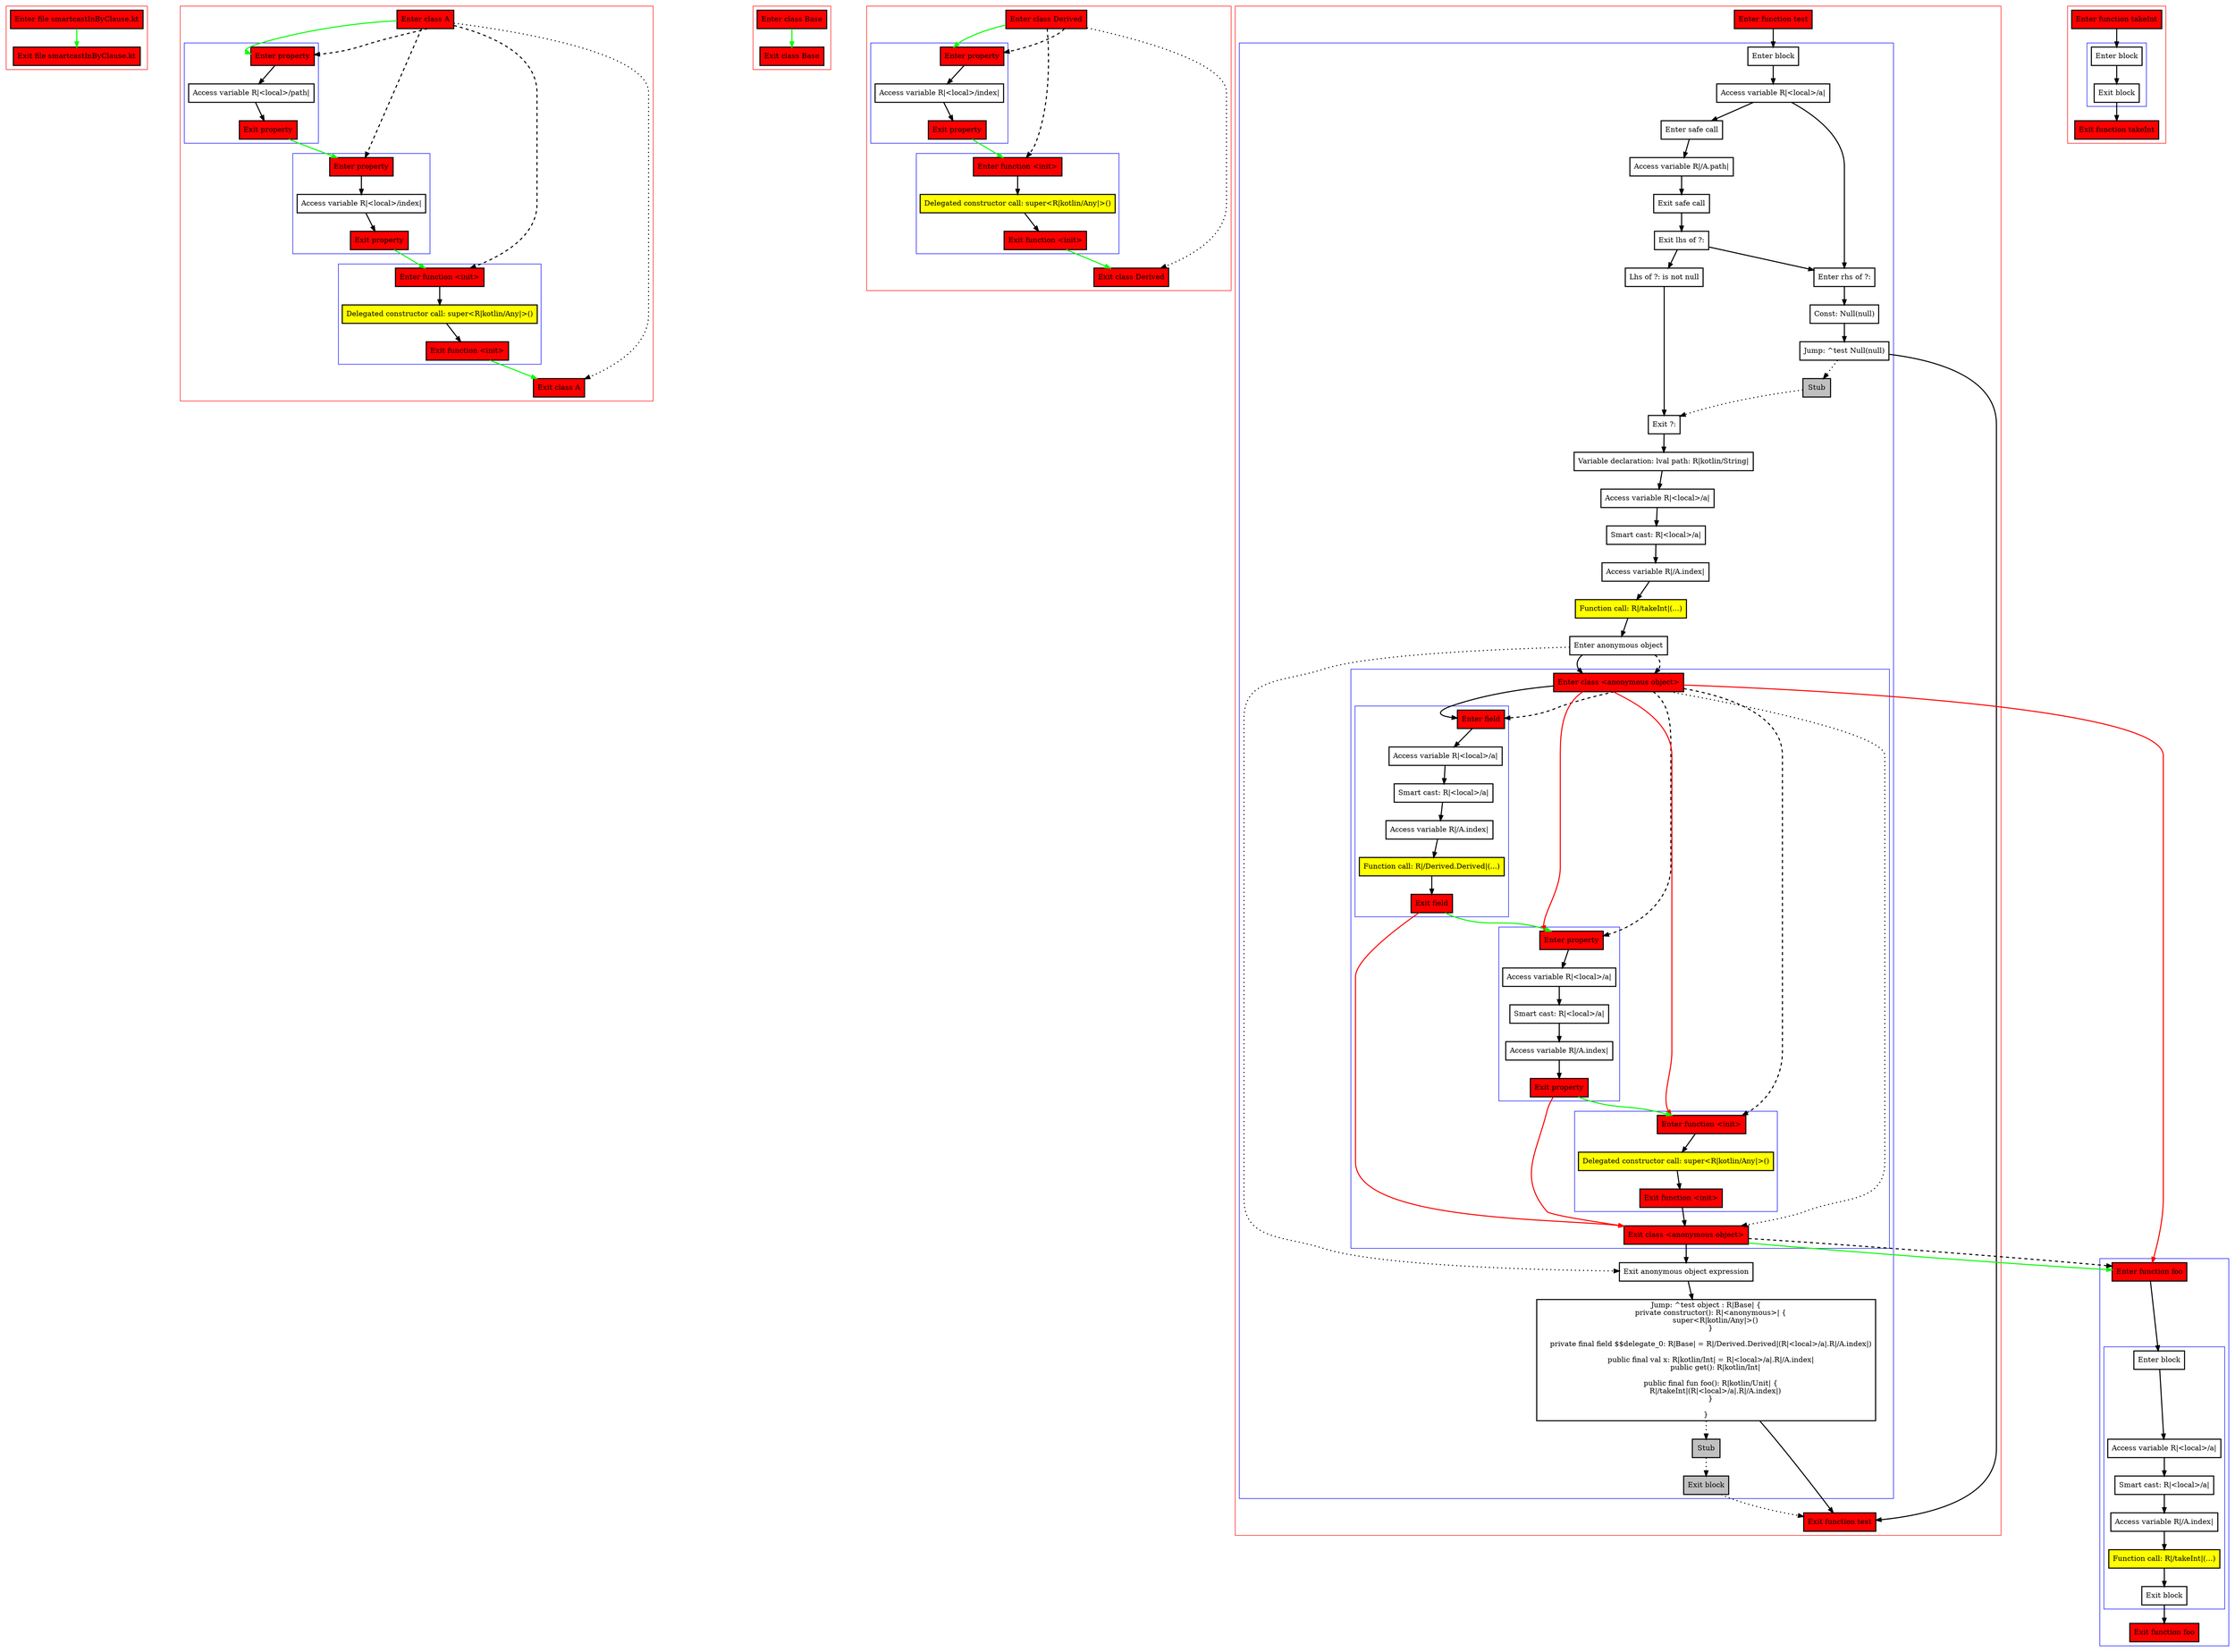 digraph smartcastInByClause_kt {
    graph [nodesep=3]
    node [shape=box penwidth=2]
    edge [penwidth=2]

    subgraph cluster_0 {
        color=red
        0 [label="Enter file smartcastInByClause.kt" style="filled" fillcolor=red];
        1 [label="Exit file smartcastInByClause.kt" style="filled" fillcolor=red];
    }
    0 -> {1} [color=green];

    subgraph cluster_1 {
        color=red
        2 [label="Enter class A" style="filled" fillcolor=red];
        subgraph cluster_2 {
            color=blue
            3 [label="Enter property" style="filled" fillcolor=red];
            4 [label="Access variable R|<local>/path|"];
            5 [label="Exit property" style="filled" fillcolor=red];
        }
        subgraph cluster_3 {
            color=blue
            6 [label="Enter property" style="filled" fillcolor=red];
            7 [label="Access variable R|<local>/index|"];
            8 [label="Exit property" style="filled" fillcolor=red];
        }
        subgraph cluster_4 {
            color=blue
            9 [label="Enter function <init>" style="filled" fillcolor=red];
            10 [label="Delegated constructor call: super<R|kotlin/Any|>()" style="filled" fillcolor=yellow];
            11 [label="Exit function <init>" style="filled" fillcolor=red];
        }
        12 [label="Exit class A" style="filled" fillcolor=red];
    }
    2 -> {3} [color=green];
    2 -> {12} [style=dotted];
    2 -> {3 6 9} [style=dashed];
    3 -> {4};
    4 -> {5};
    5 -> {6} [color=green];
    6 -> {7};
    7 -> {8};
    8 -> {9} [color=green];
    9 -> {10};
    10 -> {11};
    11 -> {12} [color=green];

    subgraph cluster_5 {
        color=red
        13 [label="Enter class Base" style="filled" fillcolor=red];
        14 [label="Exit class Base" style="filled" fillcolor=red];
    }
    13 -> {14} [color=green];

    subgraph cluster_6 {
        color=red
        15 [label="Enter class Derived" style="filled" fillcolor=red];
        subgraph cluster_7 {
            color=blue
            16 [label="Enter property" style="filled" fillcolor=red];
            17 [label="Access variable R|<local>/index|"];
            18 [label="Exit property" style="filled" fillcolor=red];
        }
        subgraph cluster_8 {
            color=blue
            19 [label="Enter function <init>" style="filled" fillcolor=red];
            20 [label="Delegated constructor call: super<R|kotlin/Any|>()" style="filled" fillcolor=yellow];
            21 [label="Exit function <init>" style="filled" fillcolor=red];
        }
        22 [label="Exit class Derived" style="filled" fillcolor=red];
    }
    15 -> {16} [color=green];
    15 -> {22} [style=dotted];
    15 -> {16 19} [style=dashed];
    16 -> {17};
    17 -> {18};
    18 -> {19} [color=green];
    19 -> {20};
    20 -> {21};
    21 -> {22} [color=green];

    subgraph cluster_9 {
        color=red
        23 [label="Enter function test" style="filled" fillcolor=red];
        subgraph cluster_10 {
            color=blue
            24 [label="Enter block"];
            25 [label="Access variable R|<local>/a|"];
            26 [label="Enter safe call"];
            27 [label="Access variable R|/A.path|"];
            28 [label="Exit safe call"];
            29 [label="Exit lhs of ?:"];
            30 [label="Enter rhs of ?:"];
            31 [label="Const: Null(null)"];
            32 [label="Jump: ^test Null(null)"];
            33 [label="Stub" style="filled" fillcolor=gray];
            34 [label="Lhs of ?: is not null"];
            35 [label="Exit ?:"];
            36 [label="Variable declaration: lval path: R|kotlin/String|"];
            37 [label="Access variable R|<local>/a|"];
            38 [label="Smart cast: R|<local>/a|"];
            39 [label="Access variable R|/A.index|"];
            40 [label="Function call: R|/takeInt|(...)" style="filled" fillcolor=yellow];
            41 [label="Enter anonymous object"];
            subgraph cluster_11 {
                color=blue
                42 [label="Enter class <anonymous object>" style="filled" fillcolor=red];
                subgraph cluster_12 {
                    color=blue
                    43 [label="Enter field" style="filled" fillcolor=red];
                    44 [label="Access variable R|<local>/a|"];
                    45 [label="Smart cast: R|<local>/a|"];
                    46 [label="Access variable R|/A.index|"];
                    47 [label="Function call: R|/Derived.Derived|(...)" style="filled" fillcolor=yellow];
                    48 [label="Exit field" style="filled" fillcolor=red];
                }
                subgraph cluster_13 {
                    color=blue
                    49 [label="Enter property" style="filled" fillcolor=red];
                    50 [label="Access variable R|<local>/a|"];
                    51 [label="Smart cast: R|<local>/a|"];
                    52 [label="Access variable R|/A.index|"];
                    53 [label="Exit property" style="filled" fillcolor=red];
                }
                subgraph cluster_14 {
                    color=blue
                    54 [label="Enter function <init>" style="filled" fillcolor=red];
                    55 [label="Delegated constructor call: super<R|kotlin/Any|>()" style="filled" fillcolor=yellow];
                    56 [label="Exit function <init>" style="filled" fillcolor=red];
                }
                57 [label="Exit class <anonymous object>" style="filled" fillcolor=red];
            }
            58 [label="Exit anonymous object expression"];
            59 [label="Jump: ^test object : R|Base| {
    private constructor(): R|<anonymous>| {
        super<R|kotlin/Any|>()
    }

    private final field $$delegate_0: R|Base| = R|/Derived.Derived|(R|<local>/a|.R|/A.index|)

    public final val x: R|kotlin/Int| = R|<local>/a|.R|/A.index|
        public get(): R|kotlin/Int|

    public final fun foo(): R|kotlin/Unit| {
        R|/takeInt|(R|<local>/a|.R|/A.index|)
    }

}
"];
            60 [label="Stub" style="filled" fillcolor=gray];
            61 [label="Exit block" style="filled" fillcolor=gray];
        }
        62 [label="Exit function test" style="filled" fillcolor=red];
    }
    subgraph cluster_15 {
        color=blue
        63 [label="Enter function foo" style="filled" fillcolor=red];
        subgraph cluster_16 {
            color=blue
            64 [label="Enter block"];
            65 [label="Access variable R|<local>/a|"];
            66 [label="Smart cast: R|<local>/a|"];
            67 [label="Access variable R|/A.index|"];
            68 [label="Function call: R|/takeInt|(...)" style="filled" fillcolor=yellow];
            69 [label="Exit block"];
        }
        70 [label="Exit function foo" style="filled" fillcolor=red];
    }
    23 -> {24};
    24 -> {25};
    25 -> {26 30};
    26 -> {27};
    27 -> {28};
    28 -> {29};
    29 -> {30 34};
    30 -> {31};
    31 -> {32};
    32 -> {62};
    32 -> {33} [style=dotted];
    33 -> {35} [style=dotted];
    34 -> {35};
    35 -> {36};
    36 -> {37};
    37 -> {38};
    38 -> {39};
    39 -> {40};
    40 -> {41};
    41 -> {42};
    41 -> {58} [style=dotted];
    41 -> {42} [style=dashed];
    42 -> {43};
    42 -> {49 54 63} [color=red];
    42 -> {57} [style=dotted];
    42 -> {43 49 54} [style=dashed];
    43 -> {44};
    44 -> {45};
    45 -> {46};
    46 -> {47};
    47 -> {48};
    48 -> {49} [color=green];
    48 -> {57} [color=red];
    49 -> {50};
    50 -> {51};
    51 -> {52};
    52 -> {53};
    53 -> {54} [color=green];
    53 -> {57} [color=red];
    54 -> {55};
    55 -> {56};
    56 -> {57};
    57 -> {58};
    57 -> {63} [color=green];
    57 -> {63} [style=dashed];
    58 -> {59};
    59 -> {62};
    59 -> {60} [style=dotted];
    60 -> {61} [style=dotted];
    61 -> {62} [style=dotted];
    63 -> {64};
    64 -> {65};
    65 -> {66};
    66 -> {67};
    67 -> {68};
    68 -> {69};
    69 -> {70};

    subgraph cluster_17 {
        color=red
        71 [label="Enter function takeInt" style="filled" fillcolor=red];
        subgraph cluster_18 {
            color=blue
            72 [label="Enter block"];
            73 [label="Exit block"];
        }
        74 [label="Exit function takeInt" style="filled" fillcolor=red];
    }
    71 -> {72};
    72 -> {73};
    73 -> {74};

}
